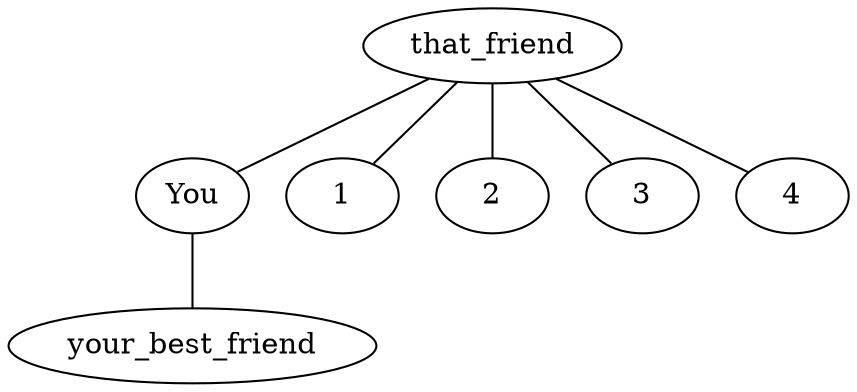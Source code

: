 graph second_tier {
that_friend -- You
You -- your_best_friend
that_friend -- 1
that_friend -- 2
that_friend -- 3
that_friend -- 4
}
